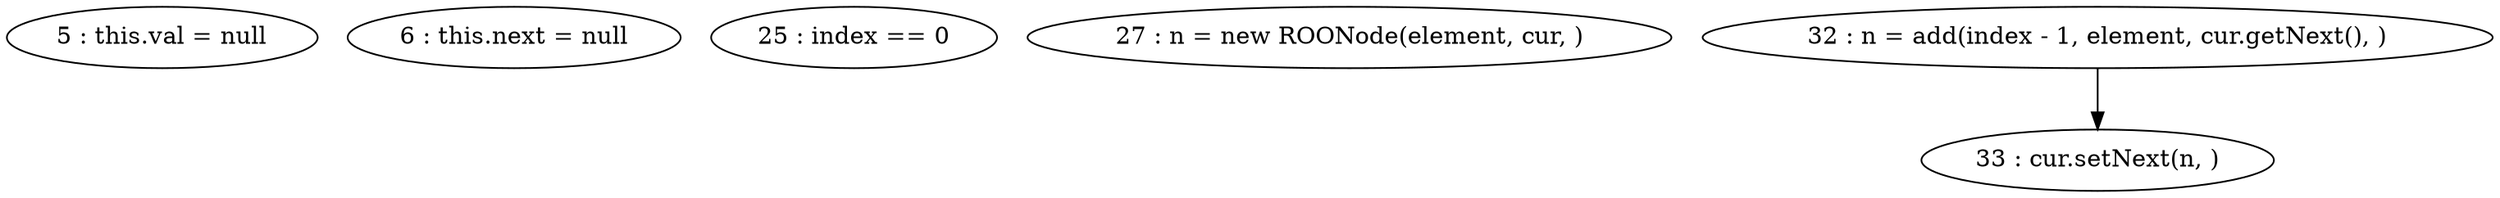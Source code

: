 digraph G {
"5 : this.val = null"
"6 : this.next = null"
"25 : index == 0"
"27 : n = new ROONode(element, cur, )"
"32 : n = add(index - 1, element, cur.getNext(), )"
"32 : n = add(index - 1, element, cur.getNext(), )" -> "33 : cur.setNext(n, )"
"33 : cur.setNext(n, )"
}